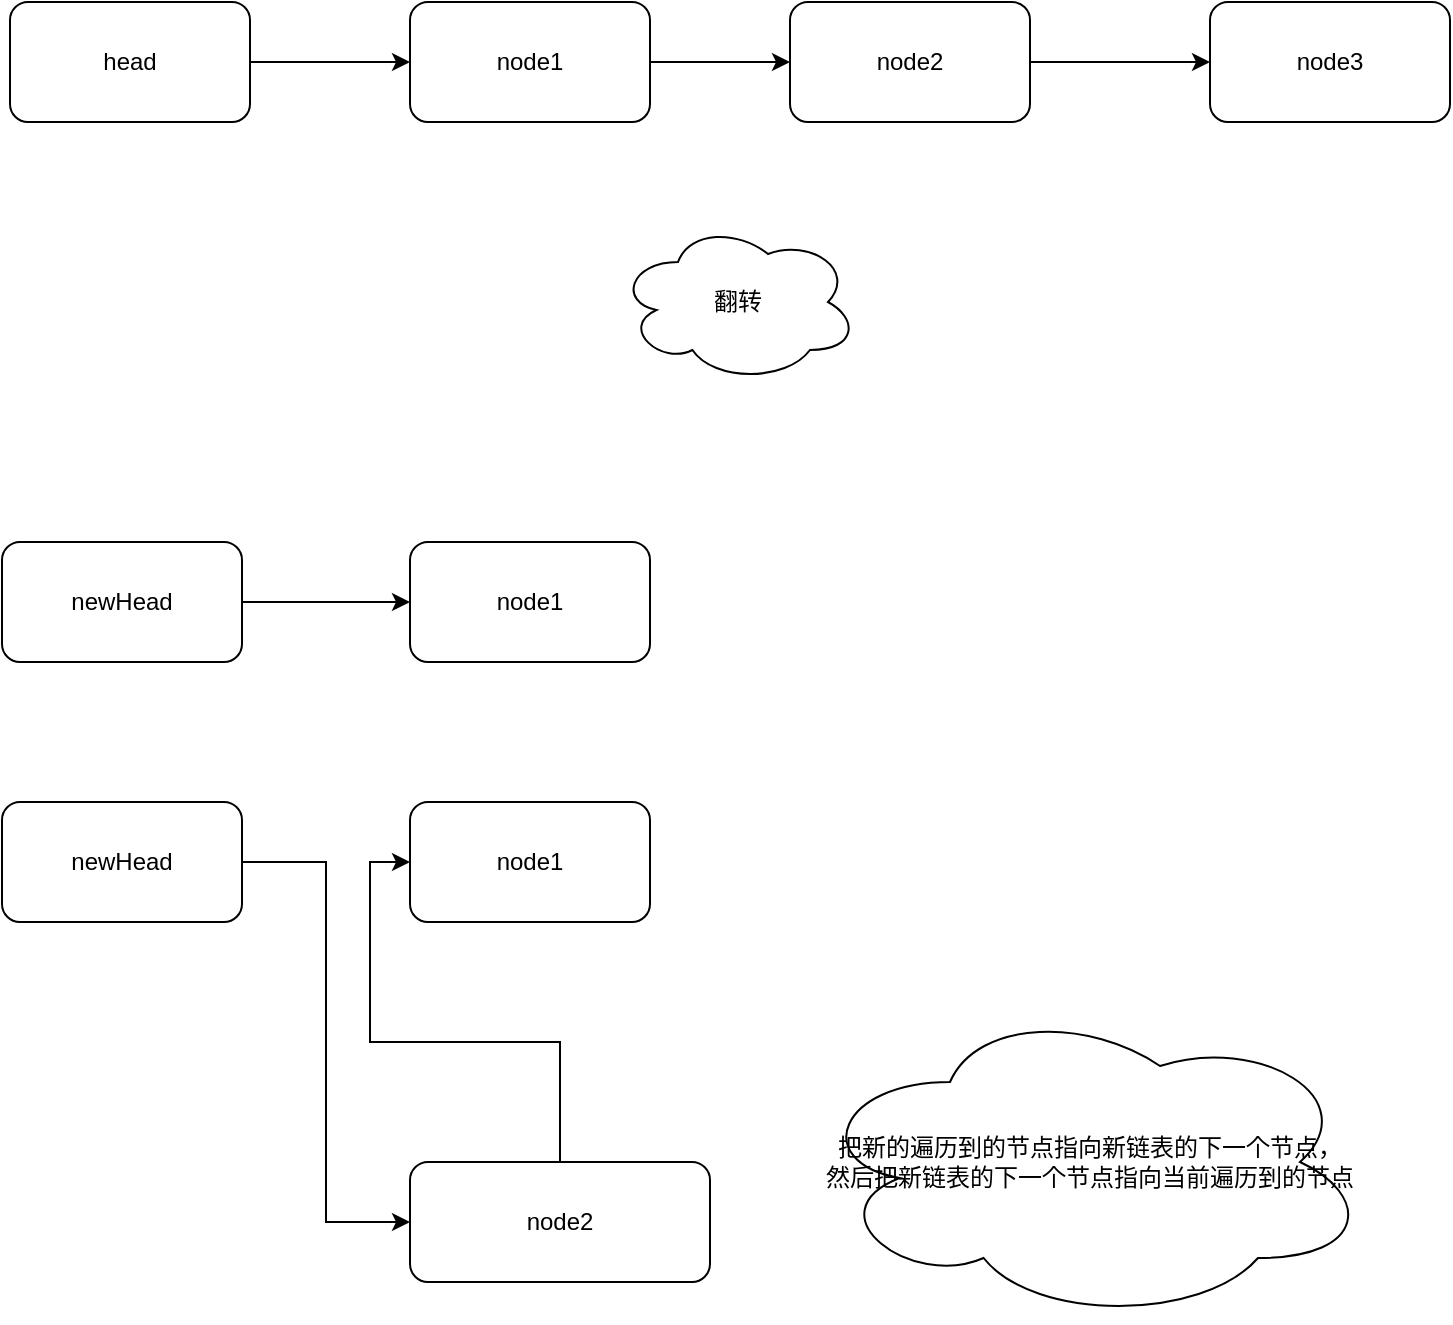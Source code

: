 <mxfile version="20.6.2" type="device"><diagram id="rSw0n_p9NyJMThm4lMRP" name="第 1 页"><mxGraphModel dx="1106" dy="822" grid="1" gridSize="10" guides="1" tooltips="1" connect="1" arrows="1" fold="1" page="1" pageScale="1" pageWidth="827" pageHeight="1169" math="0" shadow="0"><root><mxCell id="0"/><mxCell id="1" parent="0"/><mxCell id="sKt_NfXjnc3IiQ9etMT7-6" value="" style="edgeStyle=orthogonalEdgeStyle;rounded=0;orthogonalLoop=1;jettySize=auto;html=1;" edge="1" parent="1" source="sKt_NfXjnc3IiQ9etMT7-1" target="sKt_NfXjnc3IiQ9etMT7-2"><mxGeometry relative="1" as="geometry"/></mxCell><mxCell id="sKt_NfXjnc3IiQ9etMT7-1" value="head" style="rounded=1;whiteSpace=wrap;html=1;" vertex="1" parent="1"><mxGeometry x="110" y="270" width="120" height="60" as="geometry"/></mxCell><mxCell id="sKt_NfXjnc3IiQ9etMT7-7" value="" style="edgeStyle=orthogonalEdgeStyle;rounded=0;orthogonalLoop=1;jettySize=auto;html=1;" edge="1" parent="1" source="sKt_NfXjnc3IiQ9etMT7-2" target="sKt_NfXjnc3IiQ9etMT7-3"><mxGeometry relative="1" as="geometry"/></mxCell><mxCell id="sKt_NfXjnc3IiQ9etMT7-2" value="node1" style="rounded=1;whiteSpace=wrap;html=1;" vertex="1" parent="1"><mxGeometry x="310" y="270" width="120" height="60" as="geometry"/></mxCell><mxCell id="sKt_NfXjnc3IiQ9etMT7-8" value="" style="edgeStyle=orthogonalEdgeStyle;rounded=0;orthogonalLoop=1;jettySize=auto;html=1;" edge="1" parent="1" source="sKt_NfXjnc3IiQ9etMT7-3" target="sKt_NfXjnc3IiQ9etMT7-4"><mxGeometry relative="1" as="geometry"/></mxCell><mxCell id="sKt_NfXjnc3IiQ9etMT7-3" value="node2" style="rounded=1;whiteSpace=wrap;html=1;" vertex="1" parent="1"><mxGeometry x="500" y="270" width="120" height="60" as="geometry"/></mxCell><mxCell id="sKt_NfXjnc3IiQ9etMT7-4" value="node3" style="rounded=1;whiteSpace=wrap;html=1;" vertex="1" parent="1"><mxGeometry x="710" y="270" width="120" height="60" as="geometry"/></mxCell><mxCell id="sKt_NfXjnc3IiQ9etMT7-11" value="翻转" style="ellipse;shape=cloud;whiteSpace=wrap;html=1;" vertex="1" parent="1"><mxGeometry x="414" y="380" width="120" height="80" as="geometry"/></mxCell><mxCell id="sKt_NfXjnc3IiQ9etMT7-14" value="" style="edgeStyle=orthogonalEdgeStyle;rounded=0;orthogonalLoop=1;jettySize=auto;html=1;" edge="1" parent="1" source="sKt_NfXjnc3IiQ9etMT7-12" target="sKt_NfXjnc3IiQ9etMT7-13"><mxGeometry relative="1" as="geometry"/></mxCell><mxCell id="sKt_NfXjnc3IiQ9etMT7-12" value="newHead" style="rounded=1;whiteSpace=wrap;html=1;" vertex="1" parent="1"><mxGeometry x="106" y="540" width="120" height="60" as="geometry"/></mxCell><mxCell id="sKt_NfXjnc3IiQ9etMT7-13" value="node1" style="rounded=1;whiteSpace=wrap;html=1;" vertex="1" parent="1"><mxGeometry x="310" y="540" width="120" height="60" as="geometry"/></mxCell><mxCell id="sKt_NfXjnc3IiQ9etMT7-15" value="" style="edgeStyle=orthogonalEdgeStyle;rounded=0;orthogonalLoop=1;jettySize=auto;html=1;entryX=0;entryY=0.5;entryDx=0;entryDy=0;" edge="1" parent="1" source="sKt_NfXjnc3IiQ9etMT7-16" target="sKt_NfXjnc3IiQ9etMT7-18"><mxGeometry relative="1" as="geometry"/></mxCell><mxCell id="sKt_NfXjnc3IiQ9etMT7-16" value="newHead" style="rounded=1;whiteSpace=wrap;html=1;" vertex="1" parent="1"><mxGeometry x="106" y="670" width="120" height="60" as="geometry"/></mxCell><mxCell id="sKt_NfXjnc3IiQ9etMT7-17" value="node1" style="rounded=1;whiteSpace=wrap;html=1;" vertex="1" parent="1"><mxGeometry x="310" y="670" width="120" height="60" as="geometry"/></mxCell><mxCell id="sKt_NfXjnc3IiQ9etMT7-21" style="edgeStyle=orthogonalEdgeStyle;rounded=0;orthogonalLoop=1;jettySize=auto;html=1;entryX=0;entryY=0.5;entryDx=0;entryDy=0;" edge="1" parent="1" source="sKt_NfXjnc3IiQ9etMT7-18" target="sKt_NfXjnc3IiQ9etMT7-17"><mxGeometry relative="1" as="geometry"/></mxCell><mxCell id="sKt_NfXjnc3IiQ9etMT7-18" value="node2" style="rounded=1;whiteSpace=wrap;html=1;" vertex="1" parent="1"><mxGeometry x="310" y="850" width="150" height="60" as="geometry"/></mxCell><mxCell id="sKt_NfXjnc3IiQ9etMT7-22" value="把新的遍历到的节点指向新链表的下一个节点，&lt;br&gt;然后把新链表的下一个节点指向当前遍历到的节点" style="ellipse;shape=cloud;whiteSpace=wrap;html=1;" vertex="1" parent="1"><mxGeometry x="510" y="770" width="280" height="160" as="geometry"/></mxCell></root></mxGraphModel></diagram></mxfile>